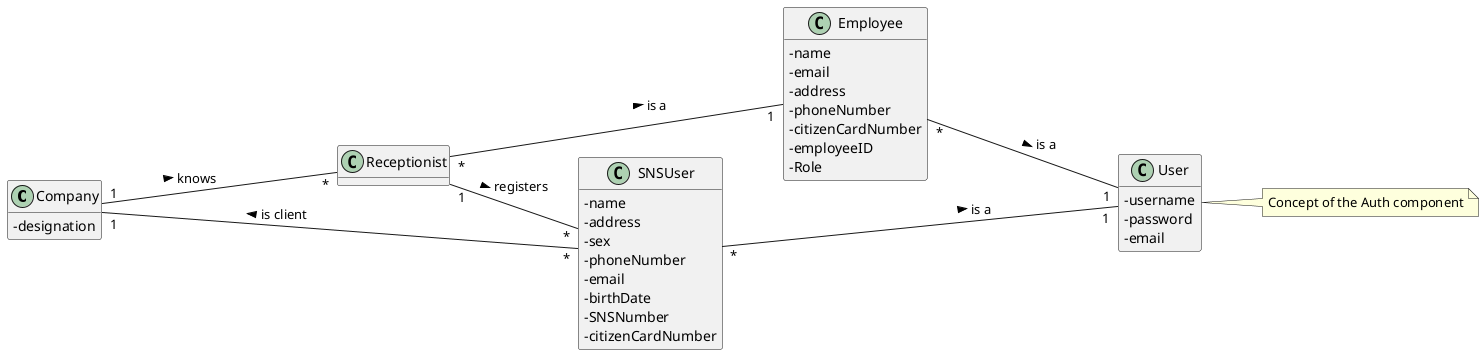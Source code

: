@startuml
hide methods
left to right direction
skinparam classAttributeIconSize 0


class Company {
  -designation
}

class Receptionist {
}

class SNSUser {
  -name
  -address
  -sex
  -phoneNumber
  -email
  -birthDate
  -SNSNumber
  -citizenCardNumber
}

class User{
-username
-password
-email
}

class Employee{
 -name
 -email
 -address
 -phoneNumber
 -citizenCardNumber
 -employeeID
 -Role
}


SNSUser "*"---"1" User : is a >
Receptionist "*"---"1"  Employee : is a >
Employee "*"---"1" User : is a >


SNSUser "*"---"1" Company : is client >
Company "1"---"*" Receptionist : knows >


Receptionist "1"--"*" SNSUser : registers >


note "Concept of the Auth component" as N1
User .. N1







@enduml
